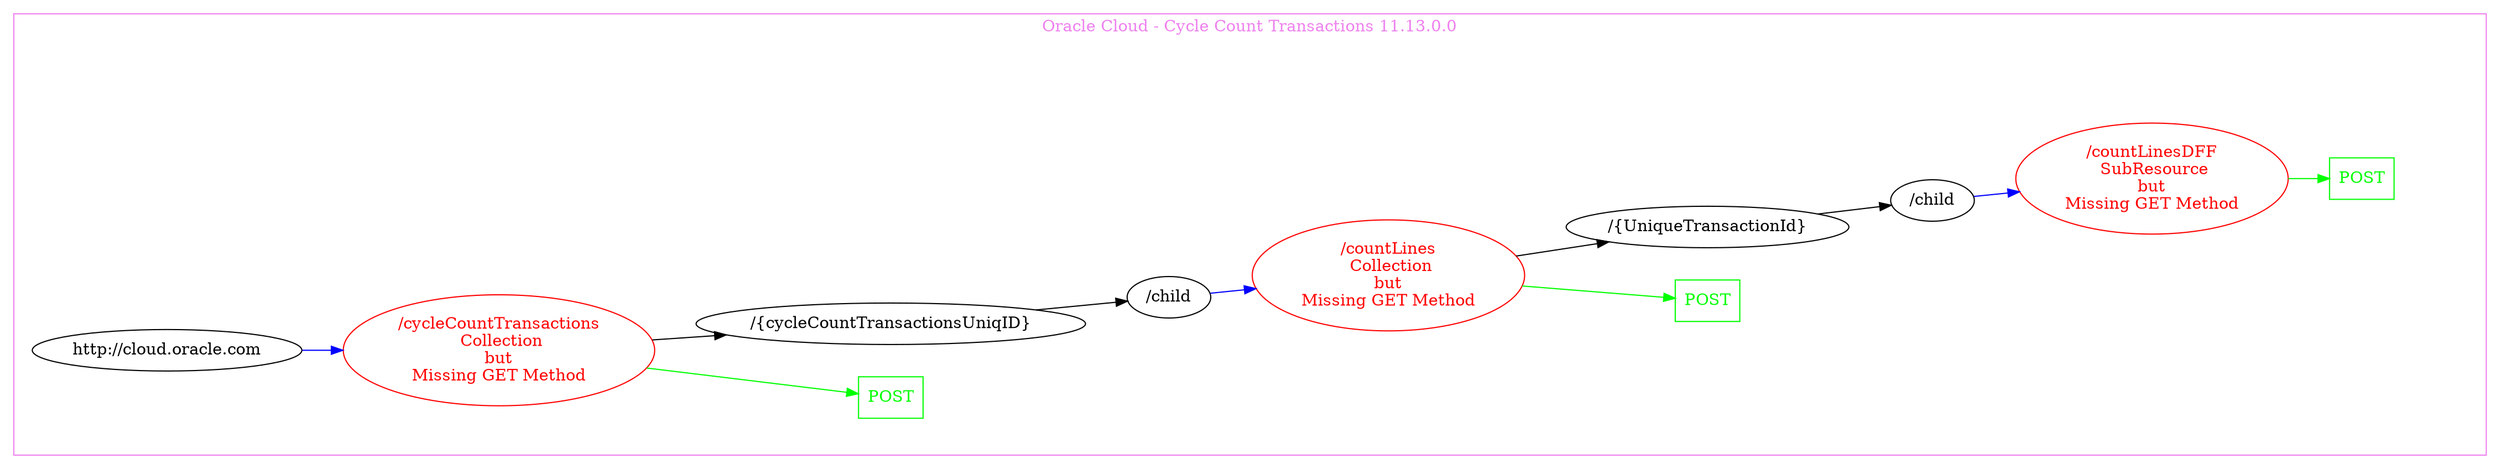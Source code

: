 digraph Cloud_Computing_REST_API {
rankdir="LR";
subgraph cluster_0 {
label="Oracle Cloud - Cycle Count Transactions 11.13.0.0"
color=violet
fontcolor=violet
subgraph cluster_1 {
label=""
color=white
fontcolor=white
node1 [label="http://cloud.oracle.com", shape="ellipse", color="black", fontcolor="black"]
node1 -> node2 [color="blue", fontcolor="blue"]
subgraph cluster_2 {
label=""
color=white
fontcolor=white
node2 [label="/cycleCountTransactions\n Collection\nbut\nMissing GET Method", shape="ellipse", color="red", fontcolor="red"]
node2 -> node3 [color="green", fontcolor="green"]
subgraph cluster_3 {
label=""
color=white
fontcolor=white
node3 [label="POST", shape="box", color="green", fontcolor="green"]
}
node2 -> node4 [color="black", fontcolor="black"]
subgraph cluster_4 {
label=""
color=white
fontcolor=white
node4 [label="/{cycleCountTransactionsUniqID}", shape="ellipse", color="black", fontcolor="black"]
node4 -> node5 [color="black", fontcolor="black"]
subgraph cluster_5 {
label=""
color=white
fontcolor=white
node5 [label="/child", shape="ellipse", color="black", fontcolor="black"]
node5 -> node6 [color="blue", fontcolor="blue"]
subgraph cluster_6 {
label=""
color=white
fontcolor=white
node6 [label="/countLines\n Collection\nbut\nMissing GET Method", shape="ellipse", color="red", fontcolor="red"]
node6 -> node7 [color="green", fontcolor="green"]
subgraph cluster_7 {
label=""
color=white
fontcolor=white
node7 [label="POST", shape="box", color="green", fontcolor="green"]
}
node6 -> node8 [color="black", fontcolor="black"]
subgraph cluster_8 {
label=""
color=white
fontcolor=white
node8 [label="/{UniqueTransactionId}", shape="ellipse", color="black", fontcolor="black"]
node8 -> node9 [color="black", fontcolor="black"]
subgraph cluster_9 {
label=""
color=white
fontcolor=white
node9 [label="/child", shape="ellipse", color="black", fontcolor="black"]
node9 -> node10 [color="blue", fontcolor="blue"]
subgraph cluster_10 {
label=""
color=white
fontcolor=white
node10 [label="/countLinesDFF\n SubResource\nbut\nMissing GET Method", shape="ellipse", color="red", fontcolor="red"]
node10 -> node11 [color="green", fontcolor="green"]
subgraph cluster_11 {
label=""
color=white
fontcolor=white
node11 [label="POST", shape="box", color="green", fontcolor="green"]
}
}
}
}
}
}
}
}
}
}
}

